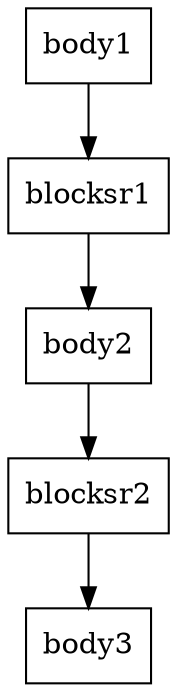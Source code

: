 digraph backbone_b {
    body1 [op_type="body",
          shape = box,
             input=yes ];
    blocksr1 [op_type="blocksr",
          shape=box];
    body2 [op_type="body",
          shape = box ];
    blocksr2 [op_type="blocksr",
          shape=box];
    body3 [op_type="body",
           shape=box, 
           output=yes];

    body1 -> blocksr1 -> body2 -> blocksr2 -> body3;
}